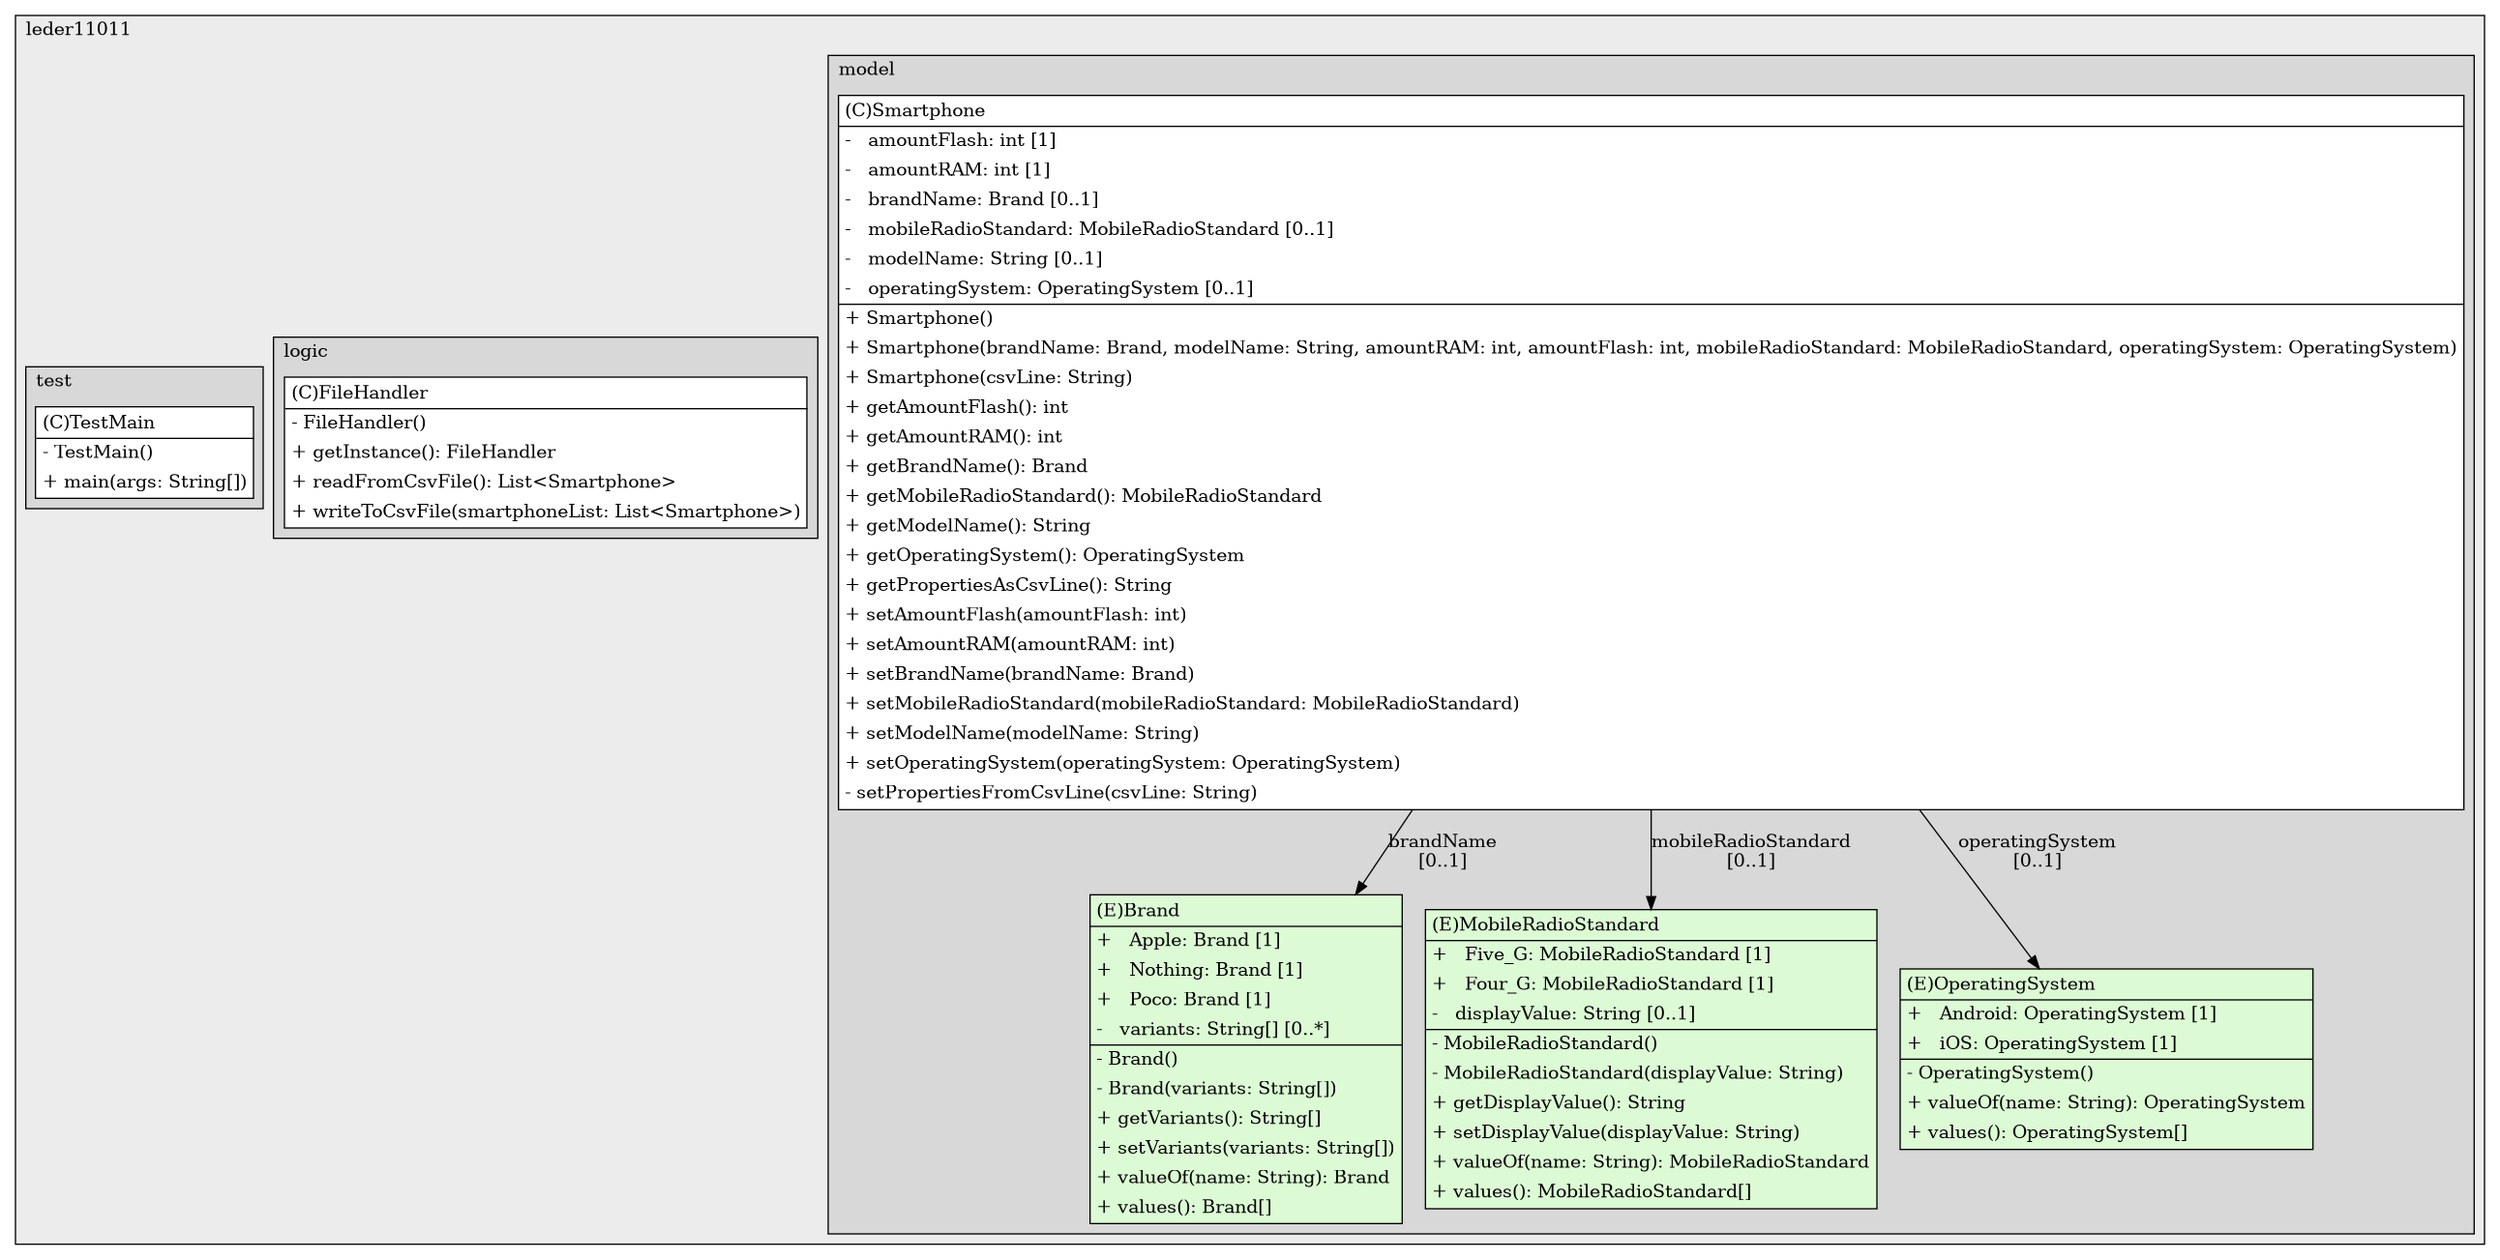 @startuml

/' diagram meta data start
config=StructureConfiguration;
{
  "projectClassification": {
    "searchMode": "OpenProject", // OpenProject, AllProjects
    "includedProjects": "",
    "pathEndKeywords": "*.impl",
    "isClientPath": "",
    "isClientName": "",
    "isTestPath": "",
    "isTestName": "",
    "isMappingPath": "",
    "isMappingName": "",
    "isDataAccessPath": "",
    "isDataAccessName": "",
    "isDataStructurePath": "",
    "isDataStructureName": "",
    "isInterfaceStructuresPath": "",
    "isInterfaceStructuresName": "",
    "isEntryPointPath": "",
    "isEntryPointName": "",
    "treatFinalFieldsAsMandatory": false
  },
  "graphRestriction": {
    "classPackageExcludeFilter": "",
    "classPackageIncludeFilter": "",
    "classNameExcludeFilter": "",
    "classNameIncludeFilter": "",
    "methodNameExcludeFilter": "",
    "methodNameIncludeFilter": "",
    "removeByInheritance": "", // inheritance/annotation based filtering is done in a second step
    "removeByAnnotation": "",
    "removeByClassPackage": "", // cleanup the graph after inheritance/annotation based filtering is done
    "removeByClassName": "",
    "cutMappings": false,
    "cutEnum": false,
    "cutTests": true,
    "cutClient": false,
    "cutDataAccess": false,
    "cutInterfaceStructures": false,
    "cutDataStructures": false,
    "cutGetterAndSetter": false,
    "cutConstructors": false
  },
  "graphTraversal": {
    "forwardDepth": 3,
    "backwardDepth": 3,
    "classPackageExcludeFilter": "",
    "classPackageIncludeFilter": "",
    "classNameExcludeFilter": "",
    "classNameIncludeFilter": "",
    "methodNameExcludeFilter": "",
    "methodNameIncludeFilter": "",
    "hideMappings": false,
    "hideDataStructures": false,
    "hidePrivateMethods": true,
    "hideInterfaceCalls": true, // indirection: implementation -> interface (is hidden) -> implementation
    "onlyShowApplicationEntryPoints": false, // root node is included
    "useMethodCallsForStructureDiagram": "ForwardOnly" // ForwardOnly, BothDirections, No
  },
  "details": {
    "aggregation": "GroupByClass", // ByClass, GroupByClass, None
    "showClassGenericTypes": true,
    "showMethods": true,
    "showMethodParameterNames": true,
    "showMethodParameterTypes": true,
    "showMethodReturnType": true,
    "showPackageLevels": 2,
    "showDetailedClassStructure": true
  },
  "rootClass": "org.leder11011.test.TestMain",
  "extensionCallbackMethod": "" // qualified.class.name#methodName - signature: public static String method(String)
}
diagram meta data end '/



digraph g {
    rankdir="TB"
    splines=polyline
    

'nodes 
subgraph cluster_971480264 { 
   	label=leder11011
	labeljust=l
	fillcolor="#ececec"
	style=filled
   
   subgraph cluster_1005453069 { 
   	label=model
	labeljust=l
	fillcolor="#d8d8d8"
	style=filled
   
   Brand1582652093[
	label=<<TABLE BORDER="1" CELLBORDER="0" CELLPADDING="4" CELLSPACING="0">
<TR><TD ALIGN="LEFT" >(E)Brand</TD></TR>
<HR/>
<TR><TD ALIGN="LEFT" >+   Apple: Brand [1]</TD></TR>
<TR><TD ALIGN="LEFT" >+   Nothing: Brand [1]</TD></TR>
<TR><TD ALIGN="LEFT" >+   Poco: Brand [1]</TD></TR>
<TR><TD ALIGN="LEFT" >-   variants: String[] [0..*]</TD></TR>
<HR/>
<TR><TD ALIGN="LEFT" >- Brand()</TD></TR>
<TR><TD ALIGN="LEFT" >- Brand(variants: String[])</TD></TR>
<TR><TD ALIGN="LEFT" >+ getVariants(): String[]</TD></TR>
<TR><TD ALIGN="LEFT" >+ setVariants(variants: String[])</TD></TR>
<TR><TD ALIGN="LEFT" >+ valueOf(name: String): Brand</TD></TR>
<TR><TD ALIGN="LEFT" >+ values(): Brand[]</TD></TR>
</TABLE>>
	style=filled
	margin=0
	shape=plaintext
	fillcolor="#DCFBD5"
];

MobileRadioStandard1582652093[
	label=<<TABLE BORDER="1" CELLBORDER="0" CELLPADDING="4" CELLSPACING="0">
<TR><TD ALIGN="LEFT" >(E)MobileRadioStandard</TD></TR>
<HR/>
<TR><TD ALIGN="LEFT" >+   Five_G: MobileRadioStandard [1]</TD></TR>
<TR><TD ALIGN="LEFT" >+   Four_G: MobileRadioStandard [1]</TD></TR>
<TR><TD ALIGN="LEFT" >-   displayValue: String [0..1]</TD></TR>
<HR/>
<TR><TD ALIGN="LEFT" >- MobileRadioStandard()</TD></TR>
<TR><TD ALIGN="LEFT" >- MobileRadioStandard(displayValue: String)</TD></TR>
<TR><TD ALIGN="LEFT" >+ getDisplayValue(): String</TD></TR>
<TR><TD ALIGN="LEFT" >+ setDisplayValue(displayValue: String)</TD></TR>
<TR><TD ALIGN="LEFT" >+ valueOf(name: String): MobileRadioStandard</TD></TR>
<TR><TD ALIGN="LEFT" >+ values(): MobileRadioStandard[]</TD></TR>
</TABLE>>
	style=filled
	margin=0
	shape=plaintext
	fillcolor="#DCFBD5"
];

OperatingSystem1582652093[
	label=<<TABLE BORDER="1" CELLBORDER="0" CELLPADDING="4" CELLSPACING="0">
<TR><TD ALIGN="LEFT" >(E)OperatingSystem</TD></TR>
<HR/>
<TR><TD ALIGN="LEFT" >+   Android: OperatingSystem [1]</TD></TR>
<TR><TD ALIGN="LEFT" >+   iOS: OperatingSystem [1]</TD></TR>
<HR/>
<TR><TD ALIGN="LEFT" >- OperatingSystem()</TD></TR>
<TR><TD ALIGN="LEFT" >+ valueOf(name: String): OperatingSystem</TD></TR>
<TR><TD ALIGN="LEFT" >+ values(): OperatingSystem[]</TD></TR>
</TABLE>>
	style=filled
	margin=0
	shape=plaintext
	fillcolor="#DCFBD5"
];

Smartphone1582652093[
	label=<<TABLE BORDER="1" CELLBORDER="0" CELLPADDING="4" CELLSPACING="0">
<TR><TD ALIGN="LEFT" >(C)Smartphone</TD></TR>
<HR/>
<TR><TD ALIGN="LEFT" >-   amountFlash: int [1]</TD></TR>
<TR><TD ALIGN="LEFT" >-   amountRAM: int [1]</TD></TR>
<TR><TD ALIGN="LEFT" >-   brandName: Brand [0..1]</TD></TR>
<TR><TD ALIGN="LEFT" >-   mobileRadioStandard: MobileRadioStandard [0..1]</TD></TR>
<TR><TD ALIGN="LEFT" >-   modelName: String [0..1]</TD></TR>
<TR><TD ALIGN="LEFT" >-   operatingSystem: OperatingSystem [0..1]</TD></TR>
<HR/>
<TR><TD ALIGN="LEFT" >+ Smartphone()</TD></TR>
<TR><TD ALIGN="LEFT" >+ Smartphone(brandName: Brand, modelName: String, amountRAM: int, amountFlash: int, mobileRadioStandard: MobileRadioStandard, operatingSystem: OperatingSystem)</TD></TR>
<TR><TD ALIGN="LEFT" >+ Smartphone(csvLine: String)</TD></TR>
<TR><TD ALIGN="LEFT" >+ getAmountFlash(): int</TD></TR>
<TR><TD ALIGN="LEFT" >+ getAmountRAM(): int</TD></TR>
<TR><TD ALIGN="LEFT" >+ getBrandName(): Brand</TD></TR>
<TR><TD ALIGN="LEFT" >+ getMobileRadioStandard(): MobileRadioStandard</TD></TR>
<TR><TD ALIGN="LEFT" >+ getModelName(): String</TD></TR>
<TR><TD ALIGN="LEFT" >+ getOperatingSystem(): OperatingSystem</TD></TR>
<TR><TD ALIGN="LEFT" >+ getPropertiesAsCsvLine(): String</TD></TR>
<TR><TD ALIGN="LEFT" >+ setAmountFlash(amountFlash: int)</TD></TR>
<TR><TD ALIGN="LEFT" >+ setAmountRAM(amountRAM: int)</TD></TR>
<TR><TD ALIGN="LEFT" >+ setBrandName(brandName: Brand)</TD></TR>
<TR><TD ALIGN="LEFT" >+ setMobileRadioStandard(mobileRadioStandard: MobileRadioStandard)</TD></TR>
<TR><TD ALIGN="LEFT" >+ setModelName(modelName: String)</TD></TR>
<TR><TD ALIGN="LEFT" >+ setOperatingSystem(operatingSystem: OperatingSystem)</TD></TR>
<TR><TD ALIGN="LEFT" >- setPropertiesFromCsvLine(csvLine: String)</TD></TR>
</TABLE>>
	style=filled
	margin=0
	shape=plaintext
	fillcolor="#FFFFFF"
];
} 

subgraph cluster_1006373592 { 
   	label=logic
	labeljust=l
	fillcolor="#d8d8d8"
	style=filled
   
   FileHandler1581731570[
	label=<<TABLE BORDER="1" CELLBORDER="0" CELLPADDING="4" CELLSPACING="0">
<TR><TD ALIGN="LEFT" >(C)FileHandler</TD></TR>
<HR/>
<TR><TD ALIGN="LEFT" >- FileHandler()</TD></TR>
<TR><TD ALIGN="LEFT" >+ getInstance(): FileHandler</TD></TR>
<TR><TD ALIGN="LEFT" >+ readFromCsvFile(): List&lt;Smartphone&gt;</TD></TR>
<TR><TD ALIGN="LEFT" >+ writeToCsvFile(smartphoneList: List&lt;Smartphone&gt;)</TD></TR>
</TABLE>>
	style=filled
	margin=0
	shape=plaintext
	fillcolor="#FFFFFF"
];
} 

subgraph cluster_1694802552 { 
   	label=test
	labeljust=l
	fillcolor="#d8d8d8"
	style=filled
   
   TestMain1298178686[
	label=<<TABLE BORDER="1" CELLBORDER="0" CELLPADDING="4" CELLSPACING="0">
<TR><TD ALIGN="LEFT" >(C)TestMain</TD></TR>
<HR/>
<TR><TD ALIGN="LEFT" >- TestMain()</TD></TR>
<TR><TD ALIGN="LEFT" >+ main(args: String[])</TD></TR>
</TABLE>>
	style=filled
	margin=0
	shape=plaintext
	fillcolor="#FFFFFF"
];
} 
} 

'edges    
Smartphone1582652093 -> Brand1582652093[label="brandName
[0..1]"];
Smartphone1582652093 -> MobileRadioStandard1582652093[label="mobileRadioStandard
[0..1]"];
Smartphone1582652093 -> OperatingSystem1582652093[label="operatingSystem
[0..1]"];
    
}
@enduml